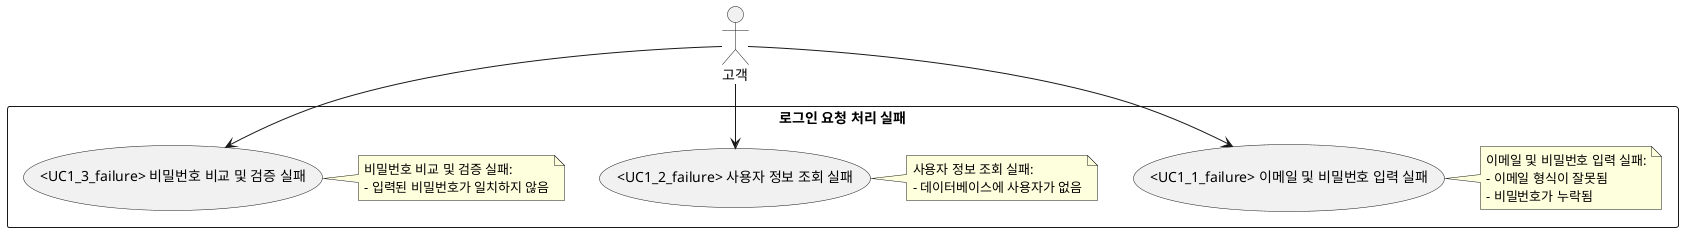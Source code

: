 @startuml
actor "고객" as Customer

rectangle "로그인 요청 처리 실패" {
  usecase "<UC1_1_failure> 이메일 및 비밀번호 입력 실패" as UC1_1_failure
  note right
  이메일 및 비밀번호 입력 실패:
  - 이메일 형식이 잘못됨
  - 비밀번호가 누락됨
  end note

  usecase "<UC1_2_failure> 사용자 정보 조회 실패" as UC1_2_failure
  note right
  사용자 정보 조회 실패:
  - 데이터베이스에 사용자가 없음
  end note

  usecase "<UC1_3_failure> 비밀번호 비교 및 검증 실패" as UC1_3_failure
  note right
  비밀번호 비교 및 검증 실패:
  - 입력된 비밀번호가 일치하지 않음
  end note
}

Customer --> UC1_1_failure
Customer --> UC1_2_failure
Customer --> UC1_3_failure
@enduml
